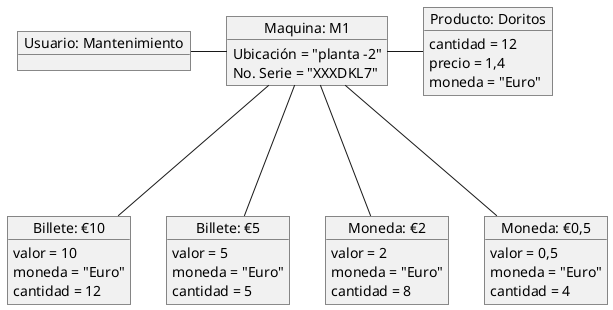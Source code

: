 @startuml objetos
object "Maquina: M1" as maq1{
Ubicación = "planta -2"
No. Serie = "XXXDKL7"
}

object "Usuario: Mantenimiento" as man1{
}

object "Billete: €10" as b10{
valor = 10
moneda = "Euro"
cantidad = 12
}

object "Billete: €5" as b5{
valor = 5
moneda = "Euro"
cantidad = 5
}

object "Moneda: €2" as m2{
valor = 2
moneda = "Euro"
cantidad = 8
}

object "Moneda: €0,5" as m05{
valor = 0,5
moneda = "Euro"
cantidad = 4
}

object "Producto: Doritos" as pro1{
cantidad = 12
precio = 1,4
moneda = "Euro"
}

maq1 --l man1 

maq1 --r pro1

maq1 --- b10
maq1 --- b5
maq1 --- m2
maq1 --- m05
@enduml
